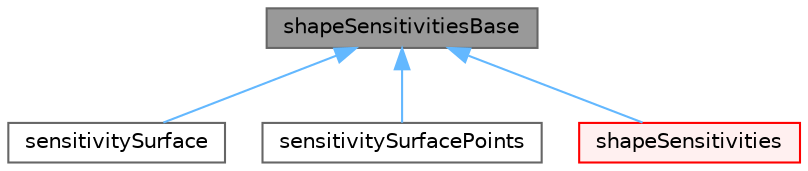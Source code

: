 digraph "shapeSensitivitiesBase"
{
 // LATEX_PDF_SIZE
  bgcolor="transparent";
  edge [fontname=Helvetica,fontsize=10,labelfontname=Helvetica,labelfontsize=10];
  node [fontname=Helvetica,fontsize=10,shape=box,height=0.2,width=0.4];
  Node1 [id="Node000001",label="shapeSensitivitiesBase",height=0.2,width=0.4,color="gray40", fillcolor="grey60", style="filled", fontcolor="black",tooltip="Base class supporting shape sensitivity derivatives for incompressible flows."];
  Node1 -> Node2 [id="edge1_Node000001_Node000002",dir="back",color="steelblue1",style="solid",tooltip=" "];
  Node2 [id="Node000002",label="sensitivitySurface",height=0.2,width=0.4,color="gray40", fillcolor="white", style="filled",URL="$classFoam_1_1incompressible_1_1sensitivitySurface.html",tooltip="Calculation of adjoint based sensitivities at wall faces."];
  Node1 -> Node3 [id="edge2_Node000001_Node000003",dir="back",color="steelblue1",style="solid",tooltip=" "];
  Node3 [id="Node000003",label="sensitivitySurfacePoints",height=0.2,width=0.4,color="gray40", fillcolor="white", style="filled",URL="$classFoam_1_1incompressible_1_1sensitivitySurfacePoints.html",tooltip="Calculation of adjoint based sensitivities at wall points."];
  Node1 -> Node4 [id="edge3_Node000001_Node000004",dir="back",color="steelblue1",style="solid",tooltip=" "];
  Node4 [id="Node000004",label="shapeSensitivities",height=0.2,width=0.4,color="red", fillcolor="#FFF0F0", style="filled",URL="$classFoam_1_1incompressible_1_1shapeSensitivities.html",tooltip=" "];
}
